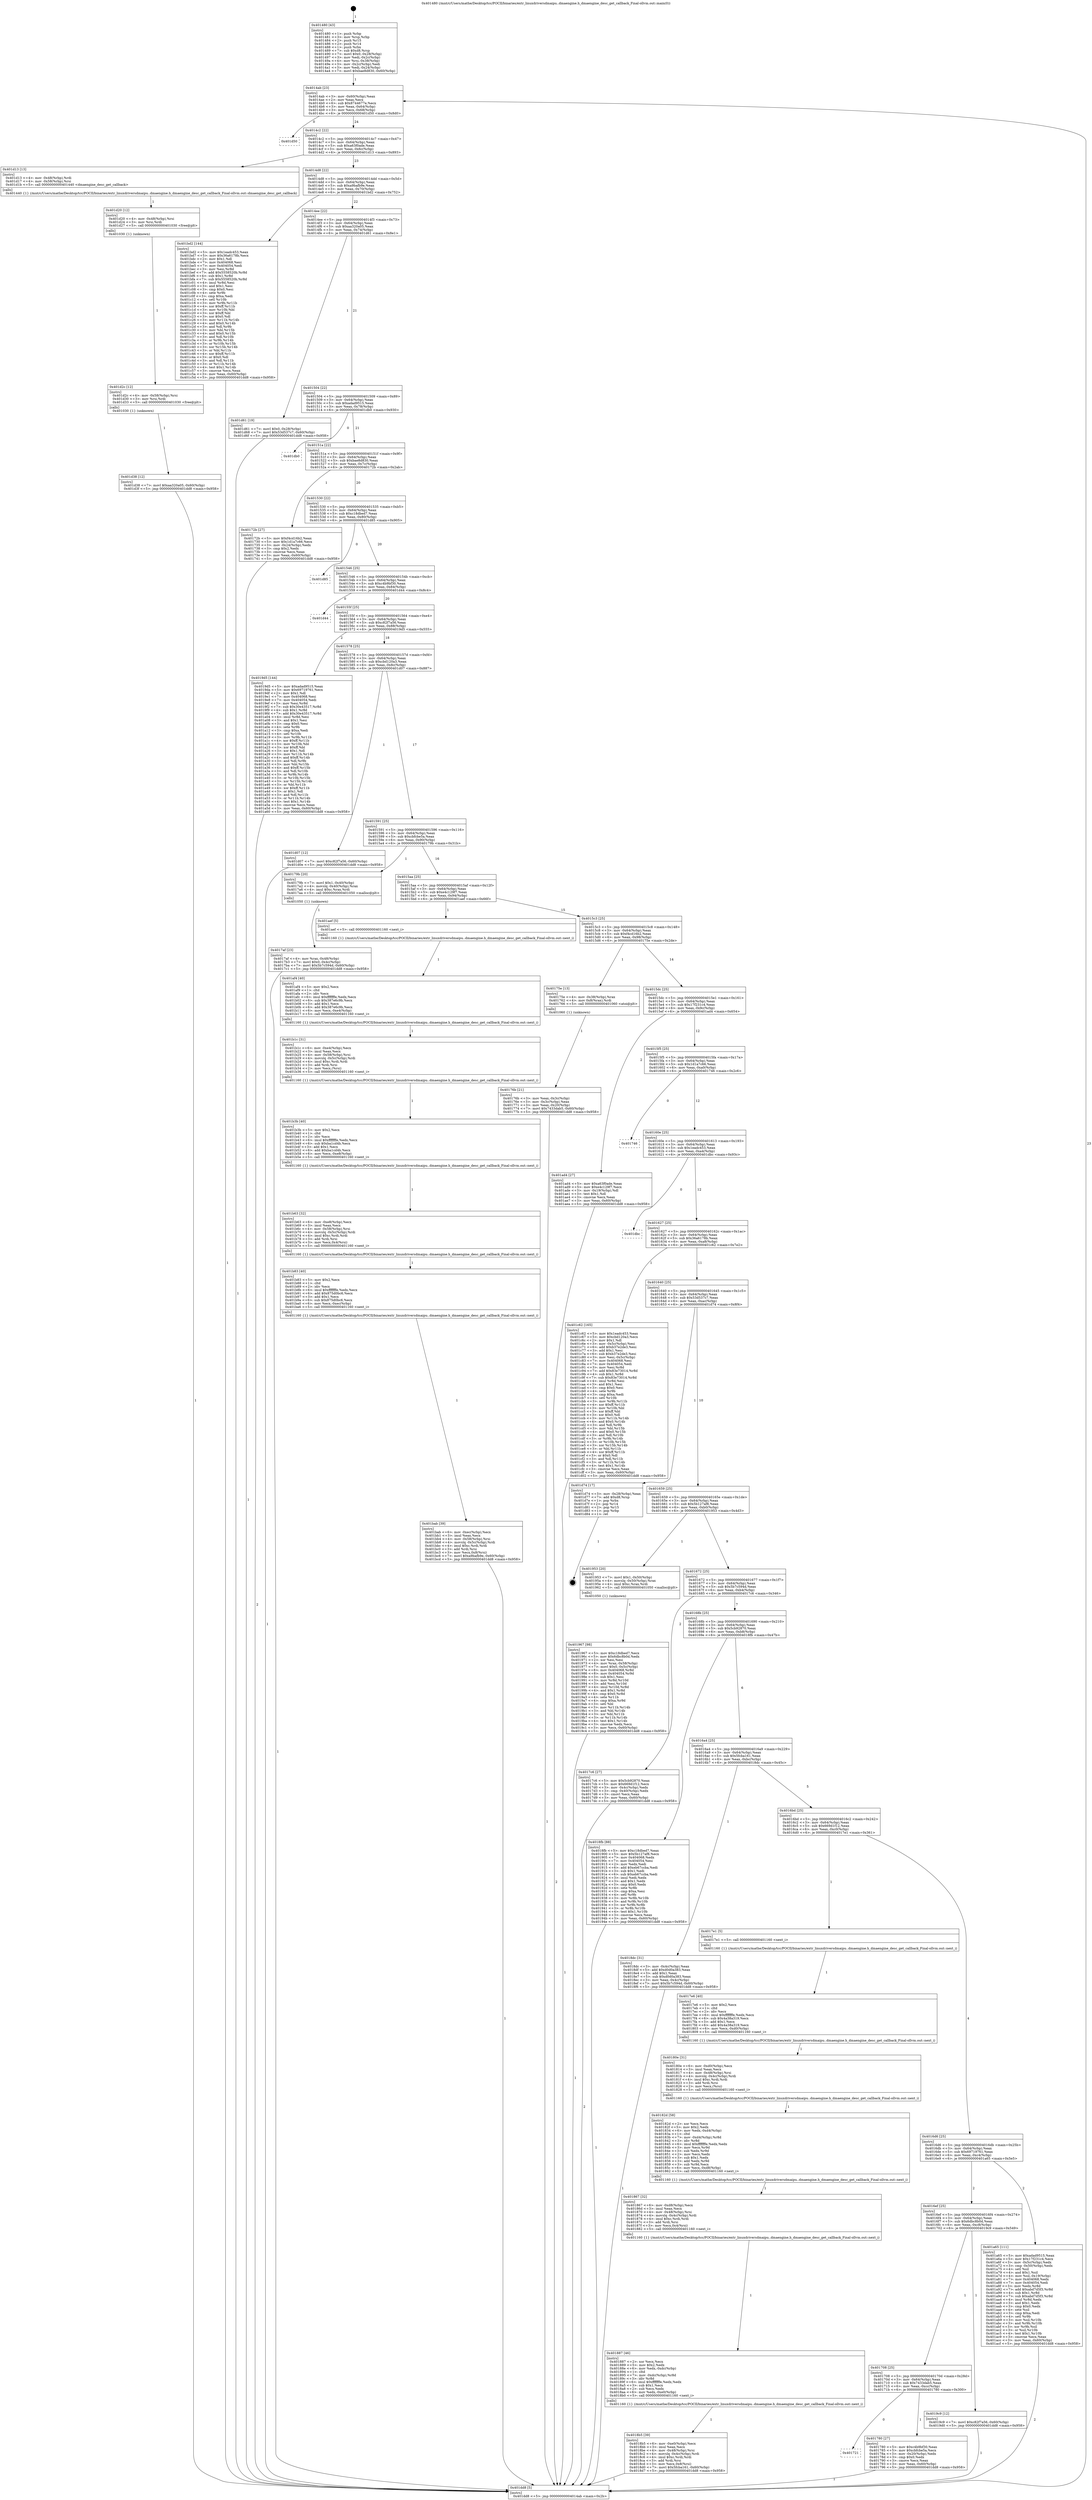 digraph "0x401480" {
  label = "0x401480 (/mnt/c/Users/mathe/Desktop/tcc/POCII/binaries/extr_linuxdriversdmaipu..dmaengine.h_dmaengine_desc_get_callback_Final-ollvm.out::main(0))"
  labelloc = "t"
  node[shape=record]

  Entry [label="",width=0.3,height=0.3,shape=circle,fillcolor=black,style=filled]
  "0x4014ab" [label="{
     0x4014ab [23]\l
     | [instrs]\l
     &nbsp;&nbsp;0x4014ab \<+3\>: mov -0x60(%rbp),%eax\l
     &nbsp;&nbsp;0x4014ae \<+2\>: mov %eax,%ecx\l
     &nbsp;&nbsp;0x4014b0 \<+6\>: sub $0x8744677e,%ecx\l
     &nbsp;&nbsp;0x4014b6 \<+3\>: mov %eax,-0x64(%rbp)\l
     &nbsp;&nbsp;0x4014b9 \<+3\>: mov %ecx,-0x68(%rbp)\l
     &nbsp;&nbsp;0x4014bc \<+6\>: je 0000000000401d50 \<main+0x8d0\>\l
  }"]
  "0x401d50" [label="{
     0x401d50\l
  }", style=dashed]
  "0x4014c2" [label="{
     0x4014c2 [22]\l
     | [instrs]\l
     &nbsp;&nbsp;0x4014c2 \<+5\>: jmp 00000000004014c7 \<main+0x47\>\l
     &nbsp;&nbsp;0x4014c7 \<+3\>: mov -0x64(%rbp),%eax\l
     &nbsp;&nbsp;0x4014ca \<+5\>: sub $0xa63f0ade,%eax\l
     &nbsp;&nbsp;0x4014cf \<+3\>: mov %eax,-0x6c(%rbp)\l
     &nbsp;&nbsp;0x4014d2 \<+6\>: je 0000000000401d13 \<main+0x893\>\l
  }"]
  Exit [label="",width=0.3,height=0.3,shape=circle,fillcolor=black,style=filled,peripheries=2]
  "0x401d13" [label="{
     0x401d13 [13]\l
     | [instrs]\l
     &nbsp;&nbsp;0x401d13 \<+4\>: mov -0x48(%rbp),%rdi\l
     &nbsp;&nbsp;0x401d17 \<+4\>: mov -0x58(%rbp),%rsi\l
     &nbsp;&nbsp;0x401d1b \<+5\>: call 0000000000401440 \<dmaengine_desc_get_callback\>\l
     | [calls]\l
     &nbsp;&nbsp;0x401440 \{1\} (/mnt/c/Users/mathe/Desktop/tcc/POCII/binaries/extr_linuxdriversdmaipu..dmaengine.h_dmaengine_desc_get_callback_Final-ollvm.out::dmaengine_desc_get_callback)\l
  }"]
  "0x4014d8" [label="{
     0x4014d8 [22]\l
     | [instrs]\l
     &nbsp;&nbsp;0x4014d8 \<+5\>: jmp 00000000004014dd \<main+0x5d\>\l
     &nbsp;&nbsp;0x4014dd \<+3\>: mov -0x64(%rbp),%eax\l
     &nbsp;&nbsp;0x4014e0 \<+5\>: sub $0xa9bafb9e,%eax\l
     &nbsp;&nbsp;0x4014e5 \<+3\>: mov %eax,-0x70(%rbp)\l
     &nbsp;&nbsp;0x4014e8 \<+6\>: je 0000000000401bd2 \<main+0x752\>\l
  }"]
  "0x401d38" [label="{
     0x401d38 [12]\l
     | [instrs]\l
     &nbsp;&nbsp;0x401d38 \<+7\>: movl $0xaa320a05,-0x60(%rbp)\l
     &nbsp;&nbsp;0x401d3f \<+5\>: jmp 0000000000401dd8 \<main+0x958\>\l
  }"]
  "0x401bd2" [label="{
     0x401bd2 [144]\l
     | [instrs]\l
     &nbsp;&nbsp;0x401bd2 \<+5\>: mov $0x1eadc453,%eax\l
     &nbsp;&nbsp;0x401bd7 \<+5\>: mov $0x36a6178b,%ecx\l
     &nbsp;&nbsp;0x401bdc \<+2\>: mov $0x1,%dl\l
     &nbsp;&nbsp;0x401bde \<+7\>: mov 0x404068,%esi\l
     &nbsp;&nbsp;0x401be5 \<+7\>: mov 0x404054,%edi\l
     &nbsp;&nbsp;0x401bec \<+3\>: mov %esi,%r8d\l
     &nbsp;&nbsp;0x401bef \<+7\>: add $0x5558520b,%r8d\l
     &nbsp;&nbsp;0x401bf6 \<+4\>: sub $0x1,%r8d\l
     &nbsp;&nbsp;0x401bfa \<+7\>: sub $0x5558520b,%r8d\l
     &nbsp;&nbsp;0x401c01 \<+4\>: imul %r8d,%esi\l
     &nbsp;&nbsp;0x401c05 \<+3\>: and $0x1,%esi\l
     &nbsp;&nbsp;0x401c08 \<+3\>: cmp $0x0,%esi\l
     &nbsp;&nbsp;0x401c0b \<+4\>: sete %r9b\l
     &nbsp;&nbsp;0x401c0f \<+3\>: cmp $0xa,%edi\l
     &nbsp;&nbsp;0x401c12 \<+4\>: setl %r10b\l
     &nbsp;&nbsp;0x401c16 \<+3\>: mov %r9b,%r11b\l
     &nbsp;&nbsp;0x401c19 \<+4\>: xor $0xff,%r11b\l
     &nbsp;&nbsp;0x401c1d \<+3\>: mov %r10b,%bl\l
     &nbsp;&nbsp;0x401c20 \<+3\>: xor $0xff,%bl\l
     &nbsp;&nbsp;0x401c23 \<+3\>: xor $0x0,%dl\l
     &nbsp;&nbsp;0x401c26 \<+3\>: mov %r11b,%r14b\l
     &nbsp;&nbsp;0x401c29 \<+4\>: and $0x0,%r14b\l
     &nbsp;&nbsp;0x401c2d \<+3\>: and %dl,%r9b\l
     &nbsp;&nbsp;0x401c30 \<+3\>: mov %bl,%r15b\l
     &nbsp;&nbsp;0x401c33 \<+4\>: and $0x0,%r15b\l
     &nbsp;&nbsp;0x401c37 \<+3\>: and %dl,%r10b\l
     &nbsp;&nbsp;0x401c3a \<+3\>: or %r9b,%r14b\l
     &nbsp;&nbsp;0x401c3d \<+3\>: or %r10b,%r15b\l
     &nbsp;&nbsp;0x401c40 \<+3\>: xor %r15b,%r14b\l
     &nbsp;&nbsp;0x401c43 \<+3\>: or %bl,%r11b\l
     &nbsp;&nbsp;0x401c46 \<+4\>: xor $0xff,%r11b\l
     &nbsp;&nbsp;0x401c4a \<+3\>: or $0x0,%dl\l
     &nbsp;&nbsp;0x401c4d \<+3\>: and %dl,%r11b\l
     &nbsp;&nbsp;0x401c50 \<+3\>: or %r11b,%r14b\l
     &nbsp;&nbsp;0x401c53 \<+4\>: test $0x1,%r14b\l
     &nbsp;&nbsp;0x401c57 \<+3\>: cmovne %ecx,%eax\l
     &nbsp;&nbsp;0x401c5a \<+3\>: mov %eax,-0x60(%rbp)\l
     &nbsp;&nbsp;0x401c5d \<+5\>: jmp 0000000000401dd8 \<main+0x958\>\l
  }"]
  "0x4014ee" [label="{
     0x4014ee [22]\l
     | [instrs]\l
     &nbsp;&nbsp;0x4014ee \<+5\>: jmp 00000000004014f3 \<main+0x73\>\l
     &nbsp;&nbsp;0x4014f3 \<+3\>: mov -0x64(%rbp),%eax\l
     &nbsp;&nbsp;0x4014f6 \<+5\>: sub $0xaa320a05,%eax\l
     &nbsp;&nbsp;0x4014fb \<+3\>: mov %eax,-0x74(%rbp)\l
     &nbsp;&nbsp;0x4014fe \<+6\>: je 0000000000401d61 \<main+0x8e1\>\l
  }"]
  "0x401d2c" [label="{
     0x401d2c [12]\l
     | [instrs]\l
     &nbsp;&nbsp;0x401d2c \<+4\>: mov -0x58(%rbp),%rsi\l
     &nbsp;&nbsp;0x401d30 \<+3\>: mov %rsi,%rdi\l
     &nbsp;&nbsp;0x401d33 \<+5\>: call 0000000000401030 \<free@plt\>\l
     | [calls]\l
     &nbsp;&nbsp;0x401030 \{1\} (unknown)\l
  }"]
  "0x401d61" [label="{
     0x401d61 [19]\l
     | [instrs]\l
     &nbsp;&nbsp;0x401d61 \<+7\>: movl $0x0,-0x28(%rbp)\l
     &nbsp;&nbsp;0x401d68 \<+7\>: movl $0x53d537c7,-0x60(%rbp)\l
     &nbsp;&nbsp;0x401d6f \<+5\>: jmp 0000000000401dd8 \<main+0x958\>\l
  }"]
  "0x401504" [label="{
     0x401504 [22]\l
     | [instrs]\l
     &nbsp;&nbsp;0x401504 \<+5\>: jmp 0000000000401509 \<main+0x89\>\l
     &nbsp;&nbsp;0x401509 \<+3\>: mov -0x64(%rbp),%eax\l
     &nbsp;&nbsp;0x40150c \<+5\>: sub $0xadad9515,%eax\l
     &nbsp;&nbsp;0x401511 \<+3\>: mov %eax,-0x78(%rbp)\l
     &nbsp;&nbsp;0x401514 \<+6\>: je 0000000000401db0 \<main+0x930\>\l
  }"]
  "0x401d20" [label="{
     0x401d20 [12]\l
     | [instrs]\l
     &nbsp;&nbsp;0x401d20 \<+4\>: mov -0x48(%rbp),%rsi\l
     &nbsp;&nbsp;0x401d24 \<+3\>: mov %rsi,%rdi\l
     &nbsp;&nbsp;0x401d27 \<+5\>: call 0000000000401030 \<free@plt\>\l
     | [calls]\l
     &nbsp;&nbsp;0x401030 \{1\} (unknown)\l
  }"]
  "0x401db0" [label="{
     0x401db0\l
  }", style=dashed]
  "0x40151a" [label="{
     0x40151a [22]\l
     | [instrs]\l
     &nbsp;&nbsp;0x40151a \<+5\>: jmp 000000000040151f \<main+0x9f\>\l
     &nbsp;&nbsp;0x40151f \<+3\>: mov -0x64(%rbp),%eax\l
     &nbsp;&nbsp;0x401522 \<+5\>: sub $0xbae8d830,%eax\l
     &nbsp;&nbsp;0x401527 \<+3\>: mov %eax,-0x7c(%rbp)\l
     &nbsp;&nbsp;0x40152a \<+6\>: je 000000000040172b \<main+0x2ab\>\l
  }"]
  "0x401bab" [label="{
     0x401bab [39]\l
     | [instrs]\l
     &nbsp;&nbsp;0x401bab \<+6\>: mov -0xec(%rbp),%ecx\l
     &nbsp;&nbsp;0x401bb1 \<+3\>: imul %eax,%ecx\l
     &nbsp;&nbsp;0x401bb4 \<+4\>: mov -0x58(%rbp),%rsi\l
     &nbsp;&nbsp;0x401bb8 \<+4\>: movslq -0x5c(%rbp),%rdi\l
     &nbsp;&nbsp;0x401bbc \<+4\>: imul $0xc,%rdi,%rdi\l
     &nbsp;&nbsp;0x401bc0 \<+3\>: add %rdi,%rsi\l
     &nbsp;&nbsp;0x401bc3 \<+3\>: mov %ecx,0x8(%rsi)\l
     &nbsp;&nbsp;0x401bc6 \<+7\>: movl $0xa9bafb9e,-0x60(%rbp)\l
     &nbsp;&nbsp;0x401bcd \<+5\>: jmp 0000000000401dd8 \<main+0x958\>\l
  }"]
  "0x40172b" [label="{
     0x40172b [27]\l
     | [instrs]\l
     &nbsp;&nbsp;0x40172b \<+5\>: mov $0xf4cd16b2,%eax\l
     &nbsp;&nbsp;0x401730 \<+5\>: mov $0x1d1a7c66,%ecx\l
     &nbsp;&nbsp;0x401735 \<+3\>: mov -0x24(%rbp),%edx\l
     &nbsp;&nbsp;0x401738 \<+3\>: cmp $0x2,%edx\l
     &nbsp;&nbsp;0x40173b \<+3\>: cmovne %ecx,%eax\l
     &nbsp;&nbsp;0x40173e \<+3\>: mov %eax,-0x60(%rbp)\l
     &nbsp;&nbsp;0x401741 \<+5\>: jmp 0000000000401dd8 \<main+0x958\>\l
  }"]
  "0x401530" [label="{
     0x401530 [22]\l
     | [instrs]\l
     &nbsp;&nbsp;0x401530 \<+5\>: jmp 0000000000401535 \<main+0xb5\>\l
     &nbsp;&nbsp;0x401535 \<+3\>: mov -0x64(%rbp),%eax\l
     &nbsp;&nbsp;0x401538 \<+5\>: sub $0xc18dbed7,%eax\l
     &nbsp;&nbsp;0x40153d \<+3\>: mov %eax,-0x80(%rbp)\l
     &nbsp;&nbsp;0x401540 \<+6\>: je 0000000000401d85 \<main+0x905\>\l
  }"]
  "0x401dd8" [label="{
     0x401dd8 [5]\l
     | [instrs]\l
     &nbsp;&nbsp;0x401dd8 \<+5\>: jmp 00000000004014ab \<main+0x2b\>\l
  }"]
  "0x401480" [label="{
     0x401480 [43]\l
     | [instrs]\l
     &nbsp;&nbsp;0x401480 \<+1\>: push %rbp\l
     &nbsp;&nbsp;0x401481 \<+3\>: mov %rsp,%rbp\l
     &nbsp;&nbsp;0x401484 \<+2\>: push %r15\l
     &nbsp;&nbsp;0x401486 \<+2\>: push %r14\l
     &nbsp;&nbsp;0x401488 \<+1\>: push %rbx\l
     &nbsp;&nbsp;0x401489 \<+7\>: sub $0xd8,%rsp\l
     &nbsp;&nbsp;0x401490 \<+7\>: movl $0x0,-0x28(%rbp)\l
     &nbsp;&nbsp;0x401497 \<+3\>: mov %edi,-0x2c(%rbp)\l
     &nbsp;&nbsp;0x40149a \<+4\>: mov %rsi,-0x38(%rbp)\l
     &nbsp;&nbsp;0x40149e \<+3\>: mov -0x2c(%rbp),%edi\l
     &nbsp;&nbsp;0x4014a1 \<+3\>: mov %edi,-0x24(%rbp)\l
     &nbsp;&nbsp;0x4014a4 \<+7\>: movl $0xbae8d830,-0x60(%rbp)\l
  }"]
  "0x401b83" [label="{
     0x401b83 [40]\l
     | [instrs]\l
     &nbsp;&nbsp;0x401b83 \<+5\>: mov $0x2,%ecx\l
     &nbsp;&nbsp;0x401b88 \<+1\>: cltd\l
     &nbsp;&nbsp;0x401b89 \<+2\>: idiv %ecx\l
     &nbsp;&nbsp;0x401b8b \<+6\>: imul $0xfffffffe,%edx,%ecx\l
     &nbsp;&nbsp;0x401b91 \<+6\>: add $0x875d0bc6,%ecx\l
     &nbsp;&nbsp;0x401b97 \<+3\>: add $0x1,%ecx\l
     &nbsp;&nbsp;0x401b9a \<+6\>: sub $0x875d0bc6,%ecx\l
     &nbsp;&nbsp;0x401ba0 \<+6\>: mov %ecx,-0xec(%rbp)\l
     &nbsp;&nbsp;0x401ba6 \<+5\>: call 0000000000401160 \<next_i\>\l
     | [calls]\l
     &nbsp;&nbsp;0x401160 \{1\} (/mnt/c/Users/mathe/Desktop/tcc/POCII/binaries/extr_linuxdriversdmaipu..dmaengine.h_dmaengine_desc_get_callback_Final-ollvm.out::next_i)\l
  }"]
  "0x401d85" [label="{
     0x401d85\l
  }", style=dashed]
  "0x401546" [label="{
     0x401546 [25]\l
     | [instrs]\l
     &nbsp;&nbsp;0x401546 \<+5\>: jmp 000000000040154b \<main+0xcb\>\l
     &nbsp;&nbsp;0x40154b \<+3\>: mov -0x64(%rbp),%eax\l
     &nbsp;&nbsp;0x40154e \<+5\>: sub $0xc4b9bf30,%eax\l
     &nbsp;&nbsp;0x401553 \<+6\>: mov %eax,-0x84(%rbp)\l
     &nbsp;&nbsp;0x401559 \<+6\>: je 0000000000401d44 \<main+0x8c4\>\l
  }"]
  "0x401b63" [label="{
     0x401b63 [32]\l
     | [instrs]\l
     &nbsp;&nbsp;0x401b63 \<+6\>: mov -0xe8(%rbp),%ecx\l
     &nbsp;&nbsp;0x401b69 \<+3\>: imul %eax,%ecx\l
     &nbsp;&nbsp;0x401b6c \<+4\>: mov -0x58(%rbp),%rsi\l
     &nbsp;&nbsp;0x401b70 \<+4\>: movslq -0x5c(%rbp),%rdi\l
     &nbsp;&nbsp;0x401b74 \<+4\>: imul $0xc,%rdi,%rdi\l
     &nbsp;&nbsp;0x401b78 \<+3\>: add %rdi,%rsi\l
     &nbsp;&nbsp;0x401b7b \<+3\>: mov %ecx,0x4(%rsi)\l
     &nbsp;&nbsp;0x401b7e \<+5\>: call 0000000000401160 \<next_i\>\l
     | [calls]\l
     &nbsp;&nbsp;0x401160 \{1\} (/mnt/c/Users/mathe/Desktop/tcc/POCII/binaries/extr_linuxdriversdmaipu..dmaengine.h_dmaengine_desc_get_callback_Final-ollvm.out::next_i)\l
  }"]
  "0x401d44" [label="{
     0x401d44\l
  }", style=dashed]
  "0x40155f" [label="{
     0x40155f [25]\l
     | [instrs]\l
     &nbsp;&nbsp;0x40155f \<+5\>: jmp 0000000000401564 \<main+0xe4\>\l
     &nbsp;&nbsp;0x401564 \<+3\>: mov -0x64(%rbp),%eax\l
     &nbsp;&nbsp;0x401567 \<+5\>: sub $0xc82f7a56,%eax\l
     &nbsp;&nbsp;0x40156c \<+6\>: mov %eax,-0x88(%rbp)\l
     &nbsp;&nbsp;0x401572 \<+6\>: je 00000000004019d5 \<main+0x555\>\l
  }"]
  "0x401b3b" [label="{
     0x401b3b [40]\l
     | [instrs]\l
     &nbsp;&nbsp;0x401b3b \<+5\>: mov $0x2,%ecx\l
     &nbsp;&nbsp;0x401b40 \<+1\>: cltd\l
     &nbsp;&nbsp;0x401b41 \<+2\>: idiv %ecx\l
     &nbsp;&nbsp;0x401b43 \<+6\>: imul $0xfffffffe,%edx,%ecx\l
     &nbsp;&nbsp;0x401b49 \<+6\>: sub $0xba1cd4b,%ecx\l
     &nbsp;&nbsp;0x401b4f \<+3\>: add $0x1,%ecx\l
     &nbsp;&nbsp;0x401b52 \<+6\>: add $0xba1cd4b,%ecx\l
     &nbsp;&nbsp;0x401b58 \<+6\>: mov %ecx,-0xe8(%rbp)\l
     &nbsp;&nbsp;0x401b5e \<+5\>: call 0000000000401160 \<next_i\>\l
     | [calls]\l
     &nbsp;&nbsp;0x401160 \{1\} (/mnt/c/Users/mathe/Desktop/tcc/POCII/binaries/extr_linuxdriversdmaipu..dmaengine.h_dmaengine_desc_get_callback_Final-ollvm.out::next_i)\l
  }"]
  "0x4019d5" [label="{
     0x4019d5 [144]\l
     | [instrs]\l
     &nbsp;&nbsp;0x4019d5 \<+5\>: mov $0xadad9515,%eax\l
     &nbsp;&nbsp;0x4019da \<+5\>: mov $0x69719761,%ecx\l
     &nbsp;&nbsp;0x4019df \<+2\>: mov $0x1,%dl\l
     &nbsp;&nbsp;0x4019e1 \<+7\>: mov 0x404068,%esi\l
     &nbsp;&nbsp;0x4019e8 \<+7\>: mov 0x404054,%edi\l
     &nbsp;&nbsp;0x4019ef \<+3\>: mov %esi,%r8d\l
     &nbsp;&nbsp;0x4019f2 \<+7\>: sub $0x30e43517,%r8d\l
     &nbsp;&nbsp;0x4019f9 \<+4\>: sub $0x1,%r8d\l
     &nbsp;&nbsp;0x4019fd \<+7\>: add $0x30e43517,%r8d\l
     &nbsp;&nbsp;0x401a04 \<+4\>: imul %r8d,%esi\l
     &nbsp;&nbsp;0x401a08 \<+3\>: and $0x1,%esi\l
     &nbsp;&nbsp;0x401a0b \<+3\>: cmp $0x0,%esi\l
     &nbsp;&nbsp;0x401a0e \<+4\>: sete %r9b\l
     &nbsp;&nbsp;0x401a12 \<+3\>: cmp $0xa,%edi\l
     &nbsp;&nbsp;0x401a15 \<+4\>: setl %r10b\l
     &nbsp;&nbsp;0x401a19 \<+3\>: mov %r9b,%r11b\l
     &nbsp;&nbsp;0x401a1c \<+4\>: xor $0xff,%r11b\l
     &nbsp;&nbsp;0x401a20 \<+3\>: mov %r10b,%bl\l
     &nbsp;&nbsp;0x401a23 \<+3\>: xor $0xff,%bl\l
     &nbsp;&nbsp;0x401a26 \<+3\>: xor $0x1,%dl\l
     &nbsp;&nbsp;0x401a29 \<+3\>: mov %r11b,%r14b\l
     &nbsp;&nbsp;0x401a2c \<+4\>: and $0xff,%r14b\l
     &nbsp;&nbsp;0x401a30 \<+3\>: and %dl,%r9b\l
     &nbsp;&nbsp;0x401a33 \<+3\>: mov %bl,%r15b\l
     &nbsp;&nbsp;0x401a36 \<+4\>: and $0xff,%r15b\l
     &nbsp;&nbsp;0x401a3a \<+3\>: and %dl,%r10b\l
     &nbsp;&nbsp;0x401a3d \<+3\>: or %r9b,%r14b\l
     &nbsp;&nbsp;0x401a40 \<+3\>: or %r10b,%r15b\l
     &nbsp;&nbsp;0x401a43 \<+3\>: xor %r15b,%r14b\l
     &nbsp;&nbsp;0x401a46 \<+3\>: or %bl,%r11b\l
     &nbsp;&nbsp;0x401a49 \<+4\>: xor $0xff,%r11b\l
     &nbsp;&nbsp;0x401a4d \<+3\>: or $0x1,%dl\l
     &nbsp;&nbsp;0x401a50 \<+3\>: and %dl,%r11b\l
     &nbsp;&nbsp;0x401a53 \<+3\>: or %r11b,%r14b\l
     &nbsp;&nbsp;0x401a56 \<+4\>: test $0x1,%r14b\l
     &nbsp;&nbsp;0x401a5a \<+3\>: cmovne %ecx,%eax\l
     &nbsp;&nbsp;0x401a5d \<+3\>: mov %eax,-0x60(%rbp)\l
     &nbsp;&nbsp;0x401a60 \<+5\>: jmp 0000000000401dd8 \<main+0x958\>\l
  }"]
  "0x401578" [label="{
     0x401578 [25]\l
     | [instrs]\l
     &nbsp;&nbsp;0x401578 \<+5\>: jmp 000000000040157d \<main+0xfd\>\l
     &nbsp;&nbsp;0x40157d \<+3\>: mov -0x64(%rbp),%eax\l
     &nbsp;&nbsp;0x401580 \<+5\>: sub $0xcbd120a3,%eax\l
     &nbsp;&nbsp;0x401585 \<+6\>: mov %eax,-0x8c(%rbp)\l
     &nbsp;&nbsp;0x40158b \<+6\>: je 0000000000401d07 \<main+0x887\>\l
  }"]
  "0x401b1c" [label="{
     0x401b1c [31]\l
     | [instrs]\l
     &nbsp;&nbsp;0x401b1c \<+6\>: mov -0xe4(%rbp),%ecx\l
     &nbsp;&nbsp;0x401b22 \<+3\>: imul %eax,%ecx\l
     &nbsp;&nbsp;0x401b25 \<+4\>: mov -0x58(%rbp),%rsi\l
     &nbsp;&nbsp;0x401b29 \<+4\>: movslq -0x5c(%rbp),%rdi\l
     &nbsp;&nbsp;0x401b2d \<+4\>: imul $0xc,%rdi,%rdi\l
     &nbsp;&nbsp;0x401b31 \<+3\>: add %rdi,%rsi\l
     &nbsp;&nbsp;0x401b34 \<+2\>: mov %ecx,(%rsi)\l
     &nbsp;&nbsp;0x401b36 \<+5\>: call 0000000000401160 \<next_i\>\l
     | [calls]\l
     &nbsp;&nbsp;0x401160 \{1\} (/mnt/c/Users/mathe/Desktop/tcc/POCII/binaries/extr_linuxdriversdmaipu..dmaengine.h_dmaengine_desc_get_callback_Final-ollvm.out::next_i)\l
  }"]
  "0x401d07" [label="{
     0x401d07 [12]\l
     | [instrs]\l
     &nbsp;&nbsp;0x401d07 \<+7\>: movl $0xc82f7a56,-0x60(%rbp)\l
     &nbsp;&nbsp;0x401d0e \<+5\>: jmp 0000000000401dd8 \<main+0x958\>\l
  }"]
  "0x401591" [label="{
     0x401591 [25]\l
     | [instrs]\l
     &nbsp;&nbsp;0x401591 \<+5\>: jmp 0000000000401596 \<main+0x116\>\l
     &nbsp;&nbsp;0x401596 \<+3\>: mov -0x64(%rbp),%eax\l
     &nbsp;&nbsp;0x401599 \<+5\>: sub $0xcbfcbe5a,%eax\l
     &nbsp;&nbsp;0x40159e \<+6\>: mov %eax,-0x90(%rbp)\l
     &nbsp;&nbsp;0x4015a4 \<+6\>: je 000000000040179b \<main+0x31b\>\l
  }"]
  "0x401af4" [label="{
     0x401af4 [40]\l
     | [instrs]\l
     &nbsp;&nbsp;0x401af4 \<+5\>: mov $0x2,%ecx\l
     &nbsp;&nbsp;0x401af9 \<+1\>: cltd\l
     &nbsp;&nbsp;0x401afa \<+2\>: idiv %ecx\l
     &nbsp;&nbsp;0x401afc \<+6\>: imul $0xfffffffe,%edx,%ecx\l
     &nbsp;&nbsp;0x401b02 \<+6\>: sub $0x387e6c9b,%ecx\l
     &nbsp;&nbsp;0x401b08 \<+3\>: add $0x1,%ecx\l
     &nbsp;&nbsp;0x401b0b \<+6\>: add $0x387e6c9b,%ecx\l
     &nbsp;&nbsp;0x401b11 \<+6\>: mov %ecx,-0xe4(%rbp)\l
     &nbsp;&nbsp;0x401b17 \<+5\>: call 0000000000401160 \<next_i\>\l
     | [calls]\l
     &nbsp;&nbsp;0x401160 \{1\} (/mnt/c/Users/mathe/Desktop/tcc/POCII/binaries/extr_linuxdriversdmaipu..dmaengine.h_dmaengine_desc_get_callback_Final-ollvm.out::next_i)\l
  }"]
  "0x40179b" [label="{
     0x40179b [20]\l
     | [instrs]\l
     &nbsp;&nbsp;0x40179b \<+7\>: movl $0x1,-0x40(%rbp)\l
     &nbsp;&nbsp;0x4017a2 \<+4\>: movslq -0x40(%rbp),%rax\l
     &nbsp;&nbsp;0x4017a6 \<+4\>: imul $0xc,%rax,%rdi\l
     &nbsp;&nbsp;0x4017aa \<+5\>: call 0000000000401050 \<malloc@plt\>\l
     | [calls]\l
     &nbsp;&nbsp;0x401050 \{1\} (unknown)\l
  }"]
  "0x4015aa" [label="{
     0x4015aa [25]\l
     | [instrs]\l
     &nbsp;&nbsp;0x4015aa \<+5\>: jmp 00000000004015af \<main+0x12f\>\l
     &nbsp;&nbsp;0x4015af \<+3\>: mov -0x64(%rbp),%eax\l
     &nbsp;&nbsp;0x4015b2 \<+5\>: sub $0xe4c129f7,%eax\l
     &nbsp;&nbsp;0x4015b7 \<+6\>: mov %eax,-0x94(%rbp)\l
     &nbsp;&nbsp;0x4015bd \<+6\>: je 0000000000401aef \<main+0x66f\>\l
  }"]
  "0x401967" [label="{
     0x401967 [98]\l
     | [instrs]\l
     &nbsp;&nbsp;0x401967 \<+5\>: mov $0xc18dbed7,%ecx\l
     &nbsp;&nbsp;0x40196c \<+5\>: mov $0x6dbc8b0d,%edx\l
     &nbsp;&nbsp;0x401971 \<+2\>: xor %esi,%esi\l
     &nbsp;&nbsp;0x401973 \<+4\>: mov %rax,-0x58(%rbp)\l
     &nbsp;&nbsp;0x401977 \<+7\>: movl $0x0,-0x5c(%rbp)\l
     &nbsp;&nbsp;0x40197e \<+8\>: mov 0x404068,%r8d\l
     &nbsp;&nbsp;0x401986 \<+8\>: mov 0x404054,%r9d\l
     &nbsp;&nbsp;0x40198e \<+3\>: sub $0x1,%esi\l
     &nbsp;&nbsp;0x401991 \<+3\>: mov %r8d,%r10d\l
     &nbsp;&nbsp;0x401994 \<+3\>: add %esi,%r10d\l
     &nbsp;&nbsp;0x401997 \<+4\>: imul %r10d,%r8d\l
     &nbsp;&nbsp;0x40199b \<+4\>: and $0x1,%r8d\l
     &nbsp;&nbsp;0x40199f \<+4\>: cmp $0x0,%r8d\l
     &nbsp;&nbsp;0x4019a3 \<+4\>: sete %r11b\l
     &nbsp;&nbsp;0x4019a7 \<+4\>: cmp $0xa,%r9d\l
     &nbsp;&nbsp;0x4019ab \<+3\>: setl %bl\l
     &nbsp;&nbsp;0x4019ae \<+3\>: mov %r11b,%r14b\l
     &nbsp;&nbsp;0x4019b1 \<+3\>: and %bl,%r14b\l
     &nbsp;&nbsp;0x4019b4 \<+3\>: xor %bl,%r11b\l
     &nbsp;&nbsp;0x4019b7 \<+3\>: or %r11b,%r14b\l
     &nbsp;&nbsp;0x4019ba \<+4\>: test $0x1,%r14b\l
     &nbsp;&nbsp;0x4019be \<+3\>: cmovne %edx,%ecx\l
     &nbsp;&nbsp;0x4019c1 \<+3\>: mov %ecx,-0x60(%rbp)\l
     &nbsp;&nbsp;0x4019c4 \<+5\>: jmp 0000000000401dd8 \<main+0x958\>\l
  }"]
  "0x401aef" [label="{
     0x401aef [5]\l
     | [instrs]\l
     &nbsp;&nbsp;0x401aef \<+5\>: call 0000000000401160 \<next_i\>\l
     | [calls]\l
     &nbsp;&nbsp;0x401160 \{1\} (/mnt/c/Users/mathe/Desktop/tcc/POCII/binaries/extr_linuxdriversdmaipu..dmaengine.h_dmaengine_desc_get_callback_Final-ollvm.out::next_i)\l
  }"]
  "0x4015c3" [label="{
     0x4015c3 [25]\l
     | [instrs]\l
     &nbsp;&nbsp;0x4015c3 \<+5\>: jmp 00000000004015c8 \<main+0x148\>\l
     &nbsp;&nbsp;0x4015c8 \<+3\>: mov -0x64(%rbp),%eax\l
     &nbsp;&nbsp;0x4015cb \<+5\>: sub $0xf4cd16b2,%eax\l
     &nbsp;&nbsp;0x4015d0 \<+6\>: mov %eax,-0x98(%rbp)\l
     &nbsp;&nbsp;0x4015d6 \<+6\>: je 000000000040175e \<main+0x2de\>\l
  }"]
  "0x4018b5" [label="{
     0x4018b5 [39]\l
     | [instrs]\l
     &nbsp;&nbsp;0x4018b5 \<+6\>: mov -0xe0(%rbp),%ecx\l
     &nbsp;&nbsp;0x4018bb \<+3\>: imul %eax,%ecx\l
     &nbsp;&nbsp;0x4018be \<+4\>: mov -0x48(%rbp),%rsi\l
     &nbsp;&nbsp;0x4018c2 \<+4\>: movslq -0x4c(%rbp),%rdi\l
     &nbsp;&nbsp;0x4018c6 \<+4\>: imul $0xc,%rdi,%rdi\l
     &nbsp;&nbsp;0x4018ca \<+3\>: add %rdi,%rsi\l
     &nbsp;&nbsp;0x4018cd \<+3\>: mov %ecx,0x8(%rsi)\l
     &nbsp;&nbsp;0x4018d0 \<+7\>: movl $0x5fcba161,-0x60(%rbp)\l
     &nbsp;&nbsp;0x4018d7 \<+5\>: jmp 0000000000401dd8 \<main+0x958\>\l
  }"]
  "0x40175e" [label="{
     0x40175e [13]\l
     | [instrs]\l
     &nbsp;&nbsp;0x40175e \<+4\>: mov -0x38(%rbp),%rax\l
     &nbsp;&nbsp;0x401762 \<+4\>: mov 0x8(%rax),%rdi\l
     &nbsp;&nbsp;0x401766 \<+5\>: call 0000000000401060 \<atoi@plt\>\l
     | [calls]\l
     &nbsp;&nbsp;0x401060 \{1\} (unknown)\l
  }"]
  "0x4015dc" [label="{
     0x4015dc [25]\l
     | [instrs]\l
     &nbsp;&nbsp;0x4015dc \<+5\>: jmp 00000000004015e1 \<main+0x161\>\l
     &nbsp;&nbsp;0x4015e1 \<+3\>: mov -0x64(%rbp),%eax\l
     &nbsp;&nbsp;0x4015e4 \<+5\>: sub $0x17f231c4,%eax\l
     &nbsp;&nbsp;0x4015e9 \<+6\>: mov %eax,-0x9c(%rbp)\l
     &nbsp;&nbsp;0x4015ef \<+6\>: je 0000000000401ad4 \<main+0x654\>\l
  }"]
  "0x40176b" [label="{
     0x40176b [21]\l
     | [instrs]\l
     &nbsp;&nbsp;0x40176b \<+3\>: mov %eax,-0x3c(%rbp)\l
     &nbsp;&nbsp;0x40176e \<+3\>: mov -0x3c(%rbp),%eax\l
     &nbsp;&nbsp;0x401771 \<+3\>: mov %eax,-0x20(%rbp)\l
     &nbsp;&nbsp;0x401774 \<+7\>: movl $0x7433dab5,-0x60(%rbp)\l
     &nbsp;&nbsp;0x40177b \<+5\>: jmp 0000000000401dd8 \<main+0x958\>\l
  }"]
  "0x401887" [label="{
     0x401887 [46]\l
     | [instrs]\l
     &nbsp;&nbsp;0x401887 \<+2\>: xor %ecx,%ecx\l
     &nbsp;&nbsp;0x401889 \<+5\>: mov $0x2,%edx\l
     &nbsp;&nbsp;0x40188e \<+6\>: mov %edx,-0xdc(%rbp)\l
     &nbsp;&nbsp;0x401894 \<+1\>: cltd\l
     &nbsp;&nbsp;0x401895 \<+7\>: mov -0xdc(%rbp),%r8d\l
     &nbsp;&nbsp;0x40189c \<+3\>: idiv %r8d\l
     &nbsp;&nbsp;0x40189f \<+6\>: imul $0xfffffffe,%edx,%edx\l
     &nbsp;&nbsp;0x4018a5 \<+3\>: sub $0x1,%ecx\l
     &nbsp;&nbsp;0x4018a8 \<+2\>: sub %ecx,%edx\l
     &nbsp;&nbsp;0x4018aa \<+6\>: mov %edx,-0xe0(%rbp)\l
     &nbsp;&nbsp;0x4018b0 \<+5\>: call 0000000000401160 \<next_i\>\l
     | [calls]\l
     &nbsp;&nbsp;0x401160 \{1\} (/mnt/c/Users/mathe/Desktop/tcc/POCII/binaries/extr_linuxdriversdmaipu..dmaengine.h_dmaengine_desc_get_callback_Final-ollvm.out::next_i)\l
  }"]
  "0x401ad4" [label="{
     0x401ad4 [27]\l
     | [instrs]\l
     &nbsp;&nbsp;0x401ad4 \<+5\>: mov $0xa63f0ade,%eax\l
     &nbsp;&nbsp;0x401ad9 \<+5\>: mov $0xe4c129f7,%ecx\l
     &nbsp;&nbsp;0x401ade \<+3\>: mov -0x19(%rbp),%dl\l
     &nbsp;&nbsp;0x401ae1 \<+3\>: test $0x1,%dl\l
     &nbsp;&nbsp;0x401ae4 \<+3\>: cmovne %ecx,%eax\l
     &nbsp;&nbsp;0x401ae7 \<+3\>: mov %eax,-0x60(%rbp)\l
     &nbsp;&nbsp;0x401aea \<+5\>: jmp 0000000000401dd8 \<main+0x958\>\l
  }"]
  "0x4015f5" [label="{
     0x4015f5 [25]\l
     | [instrs]\l
     &nbsp;&nbsp;0x4015f5 \<+5\>: jmp 00000000004015fa \<main+0x17a\>\l
     &nbsp;&nbsp;0x4015fa \<+3\>: mov -0x64(%rbp),%eax\l
     &nbsp;&nbsp;0x4015fd \<+5\>: sub $0x1d1a7c66,%eax\l
     &nbsp;&nbsp;0x401602 \<+6\>: mov %eax,-0xa0(%rbp)\l
     &nbsp;&nbsp;0x401608 \<+6\>: je 0000000000401746 \<main+0x2c6\>\l
  }"]
  "0x401867" [label="{
     0x401867 [32]\l
     | [instrs]\l
     &nbsp;&nbsp;0x401867 \<+6\>: mov -0xd8(%rbp),%ecx\l
     &nbsp;&nbsp;0x40186d \<+3\>: imul %eax,%ecx\l
     &nbsp;&nbsp;0x401870 \<+4\>: mov -0x48(%rbp),%rsi\l
     &nbsp;&nbsp;0x401874 \<+4\>: movslq -0x4c(%rbp),%rdi\l
     &nbsp;&nbsp;0x401878 \<+4\>: imul $0xc,%rdi,%rdi\l
     &nbsp;&nbsp;0x40187c \<+3\>: add %rdi,%rsi\l
     &nbsp;&nbsp;0x40187f \<+3\>: mov %ecx,0x4(%rsi)\l
     &nbsp;&nbsp;0x401882 \<+5\>: call 0000000000401160 \<next_i\>\l
     | [calls]\l
     &nbsp;&nbsp;0x401160 \{1\} (/mnt/c/Users/mathe/Desktop/tcc/POCII/binaries/extr_linuxdriversdmaipu..dmaengine.h_dmaengine_desc_get_callback_Final-ollvm.out::next_i)\l
  }"]
  "0x401746" [label="{
     0x401746\l
  }", style=dashed]
  "0x40160e" [label="{
     0x40160e [25]\l
     | [instrs]\l
     &nbsp;&nbsp;0x40160e \<+5\>: jmp 0000000000401613 \<main+0x193\>\l
     &nbsp;&nbsp;0x401613 \<+3\>: mov -0x64(%rbp),%eax\l
     &nbsp;&nbsp;0x401616 \<+5\>: sub $0x1eadc453,%eax\l
     &nbsp;&nbsp;0x40161b \<+6\>: mov %eax,-0xa4(%rbp)\l
     &nbsp;&nbsp;0x401621 \<+6\>: je 0000000000401dbc \<main+0x93c\>\l
  }"]
  "0x40182d" [label="{
     0x40182d [58]\l
     | [instrs]\l
     &nbsp;&nbsp;0x40182d \<+2\>: xor %ecx,%ecx\l
     &nbsp;&nbsp;0x40182f \<+5\>: mov $0x2,%edx\l
     &nbsp;&nbsp;0x401834 \<+6\>: mov %edx,-0xd4(%rbp)\l
     &nbsp;&nbsp;0x40183a \<+1\>: cltd\l
     &nbsp;&nbsp;0x40183b \<+7\>: mov -0xd4(%rbp),%r8d\l
     &nbsp;&nbsp;0x401842 \<+3\>: idiv %r8d\l
     &nbsp;&nbsp;0x401845 \<+6\>: imul $0xfffffffe,%edx,%edx\l
     &nbsp;&nbsp;0x40184b \<+3\>: mov %ecx,%r9d\l
     &nbsp;&nbsp;0x40184e \<+3\>: sub %edx,%r9d\l
     &nbsp;&nbsp;0x401851 \<+2\>: mov %ecx,%edx\l
     &nbsp;&nbsp;0x401853 \<+3\>: sub $0x1,%edx\l
     &nbsp;&nbsp;0x401856 \<+3\>: add %edx,%r9d\l
     &nbsp;&nbsp;0x401859 \<+3\>: sub %r9d,%ecx\l
     &nbsp;&nbsp;0x40185c \<+6\>: mov %ecx,-0xd8(%rbp)\l
     &nbsp;&nbsp;0x401862 \<+5\>: call 0000000000401160 \<next_i\>\l
     | [calls]\l
     &nbsp;&nbsp;0x401160 \{1\} (/mnt/c/Users/mathe/Desktop/tcc/POCII/binaries/extr_linuxdriversdmaipu..dmaengine.h_dmaengine_desc_get_callback_Final-ollvm.out::next_i)\l
  }"]
  "0x401dbc" [label="{
     0x401dbc\l
  }", style=dashed]
  "0x401627" [label="{
     0x401627 [25]\l
     | [instrs]\l
     &nbsp;&nbsp;0x401627 \<+5\>: jmp 000000000040162c \<main+0x1ac\>\l
     &nbsp;&nbsp;0x40162c \<+3\>: mov -0x64(%rbp),%eax\l
     &nbsp;&nbsp;0x40162f \<+5\>: sub $0x36a6178b,%eax\l
     &nbsp;&nbsp;0x401634 \<+6\>: mov %eax,-0xa8(%rbp)\l
     &nbsp;&nbsp;0x40163a \<+6\>: je 0000000000401c62 \<main+0x7e2\>\l
  }"]
  "0x40180e" [label="{
     0x40180e [31]\l
     | [instrs]\l
     &nbsp;&nbsp;0x40180e \<+6\>: mov -0xd0(%rbp),%ecx\l
     &nbsp;&nbsp;0x401814 \<+3\>: imul %eax,%ecx\l
     &nbsp;&nbsp;0x401817 \<+4\>: mov -0x48(%rbp),%rsi\l
     &nbsp;&nbsp;0x40181b \<+4\>: movslq -0x4c(%rbp),%rdi\l
     &nbsp;&nbsp;0x40181f \<+4\>: imul $0xc,%rdi,%rdi\l
     &nbsp;&nbsp;0x401823 \<+3\>: add %rdi,%rsi\l
     &nbsp;&nbsp;0x401826 \<+2\>: mov %ecx,(%rsi)\l
     &nbsp;&nbsp;0x401828 \<+5\>: call 0000000000401160 \<next_i\>\l
     | [calls]\l
     &nbsp;&nbsp;0x401160 \{1\} (/mnt/c/Users/mathe/Desktop/tcc/POCII/binaries/extr_linuxdriversdmaipu..dmaengine.h_dmaengine_desc_get_callback_Final-ollvm.out::next_i)\l
  }"]
  "0x401c62" [label="{
     0x401c62 [165]\l
     | [instrs]\l
     &nbsp;&nbsp;0x401c62 \<+5\>: mov $0x1eadc453,%eax\l
     &nbsp;&nbsp;0x401c67 \<+5\>: mov $0xcbd120a3,%ecx\l
     &nbsp;&nbsp;0x401c6c \<+2\>: mov $0x1,%dl\l
     &nbsp;&nbsp;0x401c6e \<+3\>: mov -0x5c(%rbp),%esi\l
     &nbsp;&nbsp;0x401c71 \<+6\>: add $0xb37e2de3,%esi\l
     &nbsp;&nbsp;0x401c77 \<+3\>: add $0x1,%esi\l
     &nbsp;&nbsp;0x401c7a \<+6\>: sub $0xb37e2de3,%esi\l
     &nbsp;&nbsp;0x401c80 \<+3\>: mov %esi,-0x5c(%rbp)\l
     &nbsp;&nbsp;0x401c83 \<+7\>: mov 0x404068,%esi\l
     &nbsp;&nbsp;0x401c8a \<+7\>: mov 0x404054,%edi\l
     &nbsp;&nbsp;0x401c91 \<+3\>: mov %esi,%r8d\l
     &nbsp;&nbsp;0x401c94 \<+7\>: add $0x83e73014,%r8d\l
     &nbsp;&nbsp;0x401c9b \<+4\>: sub $0x1,%r8d\l
     &nbsp;&nbsp;0x401c9f \<+7\>: sub $0x83e73014,%r8d\l
     &nbsp;&nbsp;0x401ca6 \<+4\>: imul %r8d,%esi\l
     &nbsp;&nbsp;0x401caa \<+3\>: and $0x1,%esi\l
     &nbsp;&nbsp;0x401cad \<+3\>: cmp $0x0,%esi\l
     &nbsp;&nbsp;0x401cb0 \<+4\>: sete %r9b\l
     &nbsp;&nbsp;0x401cb4 \<+3\>: cmp $0xa,%edi\l
     &nbsp;&nbsp;0x401cb7 \<+4\>: setl %r10b\l
     &nbsp;&nbsp;0x401cbb \<+3\>: mov %r9b,%r11b\l
     &nbsp;&nbsp;0x401cbe \<+4\>: xor $0xff,%r11b\l
     &nbsp;&nbsp;0x401cc2 \<+3\>: mov %r10b,%bl\l
     &nbsp;&nbsp;0x401cc5 \<+3\>: xor $0xff,%bl\l
     &nbsp;&nbsp;0x401cc8 \<+3\>: xor $0x0,%dl\l
     &nbsp;&nbsp;0x401ccb \<+3\>: mov %r11b,%r14b\l
     &nbsp;&nbsp;0x401cce \<+4\>: and $0x0,%r14b\l
     &nbsp;&nbsp;0x401cd2 \<+3\>: and %dl,%r9b\l
     &nbsp;&nbsp;0x401cd5 \<+3\>: mov %bl,%r15b\l
     &nbsp;&nbsp;0x401cd8 \<+4\>: and $0x0,%r15b\l
     &nbsp;&nbsp;0x401cdc \<+3\>: and %dl,%r10b\l
     &nbsp;&nbsp;0x401cdf \<+3\>: or %r9b,%r14b\l
     &nbsp;&nbsp;0x401ce2 \<+3\>: or %r10b,%r15b\l
     &nbsp;&nbsp;0x401ce5 \<+3\>: xor %r15b,%r14b\l
     &nbsp;&nbsp;0x401ce8 \<+3\>: or %bl,%r11b\l
     &nbsp;&nbsp;0x401ceb \<+4\>: xor $0xff,%r11b\l
     &nbsp;&nbsp;0x401cef \<+3\>: or $0x0,%dl\l
     &nbsp;&nbsp;0x401cf2 \<+3\>: and %dl,%r11b\l
     &nbsp;&nbsp;0x401cf5 \<+3\>: or %r11b,%r14b\l
     &nbsp;&nbsp;0x401cf8 \<+4\>: test $0x1,%r14b\l
     &nbsp;&nbsp;0x401cfc \<+3\>: cmovne %ecx,%eax\l
     &nbsp;&nbsp;0x401cff \<+3\>: mov %eax,-0x60(%rbp)\l
     &nbsp;&nbsp;0x401d02 \<+5\>: jmp 0000000000401dd8 \<main+0x958\>\l
  }"]
  "0x401640" [label="{
     0x401640 [25]\l
     | [instrs]\l
     &nbsp;&nbsp;0x401640 \<+5\>: jmp 0000000000401645 \<main+0x1c5\>\l
     &nbsp;&nbsp;0x401645 \<+3\>: mov -0x64(%rbp),%eax\l
     &nbsp;&nbsp;0x401648 \<+5\>: sub $0x53d537c7,%eax\l
     &nbsp;&nbsp;0x40164d \<+6\>: mov %eax,-0xac(%rbp)\l
     &nbsp;&nbsp;0x401653 \<+6\>: je 0000000000401d74 \<main+0x8f4\>\l
  }"]
  "0x4017e6" [label="{
     0x4017e6 [40]\l
     | [instrs]\l
     &nbsp;&nbsp;0x4017e6 \<+5\>: mov $0x2,%ecx\l
     &nbsp;&nbsp;0x4017eb \<+1\>: cltd\l
     &nbsp;&nbsp;0x4017ec \<+2\>: idiv %ecx\l
     &nbsp;&nbsp;0x4017ee \<+6\>: imul $0xfffffffe,%edx,%ecx\l
     &nbsp;&nbsp;0x4017f4 \<+6\>: sub $0x4a38a319,%ecx\l
     &nbsp;&nbsp;0x4017fa \<+3\>: add $0x1,%ecx\l
     &nbsp;&nbsp;0x4017fd \<+6\>: add $0x4a38a319,%ecx\l
     &nbsp;&nbsp;0x401803 \<+6\>: mov %ecx,-0xd0(%rbp)\l
     &nbsp;&nbsp;0x401809 \<+5\>: call 0000000000401160 \<next_i\>\l
     | [calls]\l
     &nbsp;&nbsp;0x401160 \{1\} (/mnt/c/Users/mathe/Desktop/tcc/POCII/binaries/extr_linuxdriversdmaipu..dmaengine.h_dmaengine_desc_get_callback_Final-ollvm.out::next_i)\l
  }"]
  "0x401d74" [label="{
     0x401d74 [17]\l
     | [instrs]\l
     &nbsp;&nbsp;0x401d74 \<+3\>: mov -0x28(%rbp),%eax\l
     &nbsp;&nbsp;0x401d77 \<+7\>: add $0xd8,%rsp\l
     &nbsp;&nbsp;0x401d7e \<+1\>: pop %rbx\l
     &nbsp;&nbsp;0x401d7f \<+2\>: pop %r14\l
     &nbsp;&nbsp;0x401d81 \<+2\>: pop %r15\l
     &nbsp;&nbsp;0x401d83 \<+1\>: pop %rbp\l
     &nbsp;&nbsp;0x401d84 \<+1\>: ret\l
  }"]
  "0x401659" [label="{
     0x401659 [25]\l
     | [instrs]\l
     &nbsp;&nbsp;0x401659 \<+5\>: jmp 000000000040165e \<main+0x1de\>\l
     &nbsp;&nbsp;0x40165e \<+3\>: mov -0x64(%rbp),%eax\l
     &nbsp;&nbsp;0x401661 \<+5\>: sub $0x5b127af8,%eax\l
     &nbsp;&nbsp;0x401666 \<+6\>: mov %eax,-0xb0(%rbp)\l
     &nbsp;&nbsp;0x40166c \<+6\>: je 0000000000401953 \<main+0x4d3\>\l
  }"]
  "0x4017af" [label="{
     0x4017af [23]\l
     | [instrs]\l
     &nbsp;&nbsp;0x4017af \<+4\>: mov %rax,-0x48(%rbp)\l
     &nbsp;&nbsp;0x4017b3 \<+7\>: movl $0x0,-0x4c(%rbp)\l
     &nbsp;&nbsp;0x4017ba \<+7\>: movl $0x5b7c594d,-0x60(%rbp)\l
     &nbsp;&nbsp;0x4017c1 \<+5\>: jmp 0000000000401dd8 \<main+0x958\>\l
  }"]
  "0x401953" [label="{
     0x401953 [20]\l
     | [instrs]\l
     &nbsp;&nbsp;0x401953 \<+7\>: movl $0x1,-0x50(%rbp)\l
     &nbsp;&nbsp;0x40195a \<+4\>: movslq -0x50(%rbp),%rax\l
     &nbsp;&nbsp;0x40195e \<+4\>: imul $0xc,%rax,%rdi\l
     &nbsp;&nbsp;0x401962 \<+5\>: call 0000000000401050 \<malloc@plt\>\l
     | [calls]\l
     &nbsp;&nbsp;0x401050 \{1\} (unknown)\l
  }"]
  "0x401672" [label="{
     0x401672 [25]\l
     | [instrs]\l
     &nbsp;&nbsp;0x401672 \<+5\>: jmp 0000000000401677 \<main+0x1f7\>\l
     &nbsp;&nbsp;0x401677 \<+3\>: mov -0x64(%rbp),%eax\l
     &nbsp;&nbsp;0x40167a \<+5\>: sub $0x5b7c594d,%eax\l
     &nbsp;&nbsp;0x40167f \<+6\>: mov %eax,-0xb4(%rbp)\l
     &nbsp;&nbsp;0x401685 \<+6\>: je 00000000004017c6 \<main+0x346\>\l
  }"]
  "0x401721" [label="{
     0x401721\l
  }", style=dashed]
  "0x4017c6" [label="{
     0x4017c6 [27]\l
     | [instrs]\l
     &nbsp;&nbsp;0x4017c6 \<+5\>: mov $0x5cb92870,%eax\l
     &nbsp;&nbsp;0x4017cb \<+5\>: mov $0x669d1f12,%ecx\l
     &nbsp;&nbsp;0x4017d0 \<+3\>: mov -0x4c(%rbp),%edx\l
     &nbsp;&nbsp;0x4017d3 \<+3\>: cmp -0x40(%rbp),%edx\l
     &nbsp;&nbsp;0x4017d6 \<+3\>: cmovl %ecx,%eax\l
     &nbsp;&nbsp;0x4017d9 \<+3\>: mov %eax,-0x60(%rbp)\l
     &nbsp;&nbsp;0x4017dc \<+5\>: jmp 0000000000401dd8 \<main+0x958\>\l
  }"]
  "0x40168b" [label="{
     0x40168b [25]\l
     | [instrs]\l
     &nbsp;&nbsp;0x40168b \<+5\>: jmp 0000000000401690 \<main+0x210\>\l
     &nbsp;&nbsp;0x401690 \<+3\>: mov -0x64(%rbp),%eax\l
     &nbsp;&nbsp;0x401693 \<+5\>: sub $0x5cb92870,%eax\l
     &nbsp;&nbsp;0x401698 \<+6\>: mov %eax,-0xb8(%rbp)\l
     &nbsp;&nbsp;0x40169e \<+6\>: je 00000000004018fb \<main+0x47b\>\l
  }"]
  "0x401780" [label="{
     0x401780 [27]\l
     | [instrs]\l
     &nbsp;&nbsp;0x401780 \<+5\>: mov $0xc4b9bf30,%eax\l
     &nbsp;&nbsp;0x401785 \<+5\>: mov $0xcbfcbe5a,%ecx\l
     &nbsp;&nbsp;0x40178a \<+3\>: mov -0x20(%rbp),%edx\l
     &nbsp;&nbsp;0x40178d \<+3\>: cmp $0x0,%edx\l
     &nbsp;&nbsp;0x401790 \<+3\>: cmove %ecx,%eax\l
     &nbsp;&nbsp;0x401793 \<+3\>: mov %eax,-0x60(%rbp)\l
     &nbsp;&nbsp;0x401796 \<+5\>: jmp 0000000000401dd8 \<main+0x958\>\l
  }"]
  "0x4018fb" [label="{
     0x4018fb [88]\l
     | [instrs]\l
     &nbsp;&nbsp;0x4018fb \<+5\>: mov $0xc18dbed7,%eax\l
     &nbsp;&nbsp;0x401900 \<+5\>: mov $0x5b127af8,%ecx\l
     &nbsp;&nbsp;0x401905 \<+7\>: mov 0x404068,%edx\l
     &nbsp;&nbsp;0x40190c \<+7\>: mov 0x404054,%esi\l
     &nbsp;&nbsp;0x401913 \<+2\>: mov %edx,%edi\l
     &nbsp;&nbsp;0x401915 \<+6\>: add $0xeb67ccba,%edi\l
     &nbsp;&nbsp;0x40191b \<+3\>: sub $0x1,%edi\l
     &nbsp;&nbsp;0x40191e \<+6\>: sub $0xeb67ccba,%edi\l
     &nbsp;&nbsp;0x401924 \<+3\>: imul %edi,%edx\l
     &nbsp;&nbsp;0x401927 \<+3\>: and $0x1,%edx\l
     &nbsp;&nbsp;0x40192a \<+3\>: cmp $0x0,%edx\l
     &nbsp;&nbsp;0x40192d \<+4\>: sete %r8b\l
     &nbsp;&nbsp;0x401931 \<+3\>: cmp $0xa,%esi\l
     &nbsp;&nbsp;0x401934 \<+4\>: setl %r9b\l
     &nbsp;&nbsp;0x401938 \<+3\>: mov %r8b,%r10b\l
     &nbsp;&nbsp;0x40193b \<+3\>: and %r9b,%r10b\l
     &nbsp;&nbsp;0x40193e \<+3\>: xor %r9b,%r8b\l
     &nbsp;&nbsp;0x401941 \<+3\>: or %r8b,%r10b\l
     &nbsp;&nbsp;0x401944 \<+4\>: test $0x1,%r10b\l
     &nbsp;&nbsp;0x401948 \<+3\>: cmovne %ecx,%eax\l
     &nbsp;&nbsp;0x40194b \<+3\>: mov %eax,-0x60(%rbp)\l
     &nbsp;&nbsp;0x40194e \<+5\>: jmp 0000000000401dd8 \<main+0x958\>\l
  }"]
  "0x4016a4" [label="{
     0x4016a4 [25]\l
     | [instrs]\l
     &nbsp;&nbsp;0x4016a4 \<+5\>: jmp 00000000004016a9 \<main+0x229\>\l
     &nbsp;&nbsp;0x4016a9 \<+3\>: mov -0x64(%rbp),%eax\l
     &nbsp;&nbsp;0x4016ac \<+5\>: sub $0x5fcba161,%eax\l
     &nbsp;&nbsp;0x4016b1 \<+6\>: mov %eax,-0xbc(%rbp)\l
     &nbsp;&nbsp;0x4016b7 \<+6\>: je 00000000004018dc \<main+0x45c\>\l
  }"]
  "0x401708" [label="{
     0x401708 [25]\l
     | [instrs]\l
     &nbsp;&nbsp;0x401708 \<+5\>: jmp 000000000040170d \<main+0x28d\>\l
     &nbsp;&nbsp;0x40170d \<+3\>: mov -0x64(%rbp),%eax\l
     &nbsp;&nbsp;0x401710 \<+5\>: sub $0x7433dab5,%eax\l
     &nbsp;&nbsp;0x401715 \<+6\>: mov %eax,-0xcc(%rbp)\l
     &nbsp;&nbsp;0x40171b \<+6\>: je 0000000000401780 \<main+0x300\>\l
  }"]
  "0x4018dc" [label="{
     0x4018dc [31]\l
     | [instrs]\l
     &nbsp;&nbsp;0x4018dc \<+3\>: mov -0x4c(%rbp),%eax\l
     &nbsp;&nbsp;0x4018df \<+5\>: add $0xd0d0a383,%eax\l
     &nbsp;&nbsp;0x4018e4 \<+3\>: add $0x1,%eax\l
     &nbsp;&nbsp;0x4018e7 \<+5\>: sub $0xd0d0a383,%eax\l
     &nbsp;&nbsp;0x4018ec \<+3\>: mov %eax,-0x4c(%rbp)\l
     &nbsp;&nbsp;0x4018ef \<+7\>: movl $0x5b7c594d,-0x60(%rbp)\l
     &nbsp;&nbsp;0x4018f6 \<+5\>: jmp 0000000000401dd8 \<main+0x958\>\l
  }"]
  "0x4016bd" [label="{
     0x4016bd [25]\l
     | [instrs]\l
     &nbsp;&nbsp;0x4016bd \<+5\>: jmp 00000000004016c2 \<main+0x242\>\l
     &nbsp;&nbsp;0x4016c2 \<+3\>: mov -0x64(%rbp),%eax\l
     &nbsp;&nbsp;0x4016c5 \<+5\>: sub $0x669d1f12,%eax\l
     &nbsp;&nbsp;0x4016ca \<+6\>: mov %eax,-0xc0(%rbp)\l
     &nbsp;&nbsp;0x4016d0 \<+6\>: je 00000000004017e1 \<main+0x361\>\l
  }"]
  "0x4019c9" [label="{
     0x4019c9 [12]\l
     | [instrs]\l
     &nbsp;&nbsp;0x4019c9 \<+7\>: movl $0xc82f7a56,-0x60(%rbp)\l
     &nbsp;&nbsp;0x4019d0 \<+5\>: jmp 0000000000401dd8 \<main+0x958\>\l
  }"]
  "0x4017e1" [label="{
     0x4017e1 [5]\l
     | [instrs]\l
     &nbsp;&nbsp;0x4017e1 \<+5\>: call 0000000000401160 \<next_i\>\l
     | [calls]\l
     &nbsp;&nbsp;0x401160 \{1\} (/mnt/c/Users/mathe/Desktop/tcc/POCII/binaries/extr_linuxdriversdmaipu..dmaengine.h_dmaengine_desc_get_callback_Final-ollvm.out::next_i)\l
  }"]
  "0x4016d6" [label="{
     0x4016d6 [25]\l
     | [instrs]\l
     &nbsp;&nbsp;0x4016d6 \<+5\>: jmp 00000000004016db \<main+0x25b\>\l
     &nbsp;&nbsp;0x4016db \<+3\>: mov -0x64(%rbp),%eax\l
     &nbsp;&nbsp;0x4016de \<+5\>: sub $0x69719761,%eax\l
     &nbsp;&nbsp;0x4016e3 \<+6\>: mov %eax,-0xc4(%rbp)\l
     &nbsp;&nbsp;0x4016e9 \<+6\>: je 0000000000401a65 \<main+0x5e5\>\l
  }"]
  "0x4016ef" [label="{
     0x4016ef [25]\l
     | [instrs]\l
     &nbsp;&nbsp;0x4016ef \<+5\>: jmp 00000000004016f4 \<main+0x274\>\l
     &nbsp;&nbsp;0x4016f4 \<+3\>: mov -0x64(%rbp),%eax\l
     &nbsp;&nbsp;0x4016f7 \<+5\>: sub $0x6dbc8b0d,%eax\l
     &nbsp;&nbsp;0x4016fc \<+6\>: mov %eax,-0xc8(%rbp)\l
     &nbsp;&nbsp;0x401702 \<+6\>: je 00000000004019c9 \<main+0x549\>\l
  }"]
  "0x401a65" [label="{
     0x401a65 [111]\l
     | [instrs]\l
     &nbsp;&nbsp;0x401a65 \<+5\>: mov $0xadad9515,%eax\l
     &nbsp;&nbsp;0x401a6a \<+5\>: mov $0x17f231c4,%ecx\l
     &nbsp;&nbsp;0x401a6f \<+3\>: mov -0x5c(%rbp),%edx\l
     &nbsp;&nbsp;0x401a72 \<+3\>: cmp -0x50(%rbp),%edx\l
     &nbsp;&nbsp;0x401a75 \<+4\>: setl %sil\l
     &nbsp;&nbsp;0x401a79 \<+4\>: and $0x1,%sil\l
     &nbsp;&nbsp;0x401a7d \<+4\>: mov %sil,-0x19(%rbp)\l
     &nbsp;&nbsp;0x401a81 \<+7\>: mov 0x404068,%edx\l
     &nbsp;&nbsp;0x401a88 \<+7\>: mov 0x404054,%edi\l
     &nbsp;&nbsp;0x401a8f \<+3\>: mov %edx,%r8d\l
     &nbsp;&nbsp;0x401a92 \<+7\>: add $0xabd7d5f3,%r8d\l
     &nbsp;&nbsp;0x401a99 \<+4\>: sub $0x1,%r8d\l
     &nbsp;&nbsp;0x401a9d \<+7\>: sub $0xabd7d5f3,%r8d\l
     &nbsp;&nbsp;0x401aa4 \<+4\>: imul %r8d,%edx\l
     &nbsp;&nbsp;0x401aa8 \<+3\>: and $0x1,%edx\l
     &nbsp;&nbsp;0x401aab \<+3\>: cmp $0x0,%edx\l
     &nbsp;&nbsp;0x401aae \<+4\>: sete %sil\l
     &nbsp;&nbsp;0x401ab2 \<+3\>: cmp $0xa,%edi\l
     &nbsp;&nbsp;0x401ab5 \<+4\>: setl %r9b\l
     &nbsp;&nbsp;0x401ab9 \<+3\>: mov %sil,%r10b\l
     &nbsp;&nbsp;0x401abc \<+3\>: and %r9b,%r10b\l
     &nbsp;&nbsp;0x401abf \<+3\>: xor %r9b,%sil\l
     &nbsp;&nbsp;0x401ac2 \<+3\>: or %sil,%r10b\l
     &nbsp;&nbsp;0x401ac5 \<+4\>: test $0x1,%r10b\l
     &nbsp;&nbsp;0x401ac9 \<+3\>: cmovne %ecx,%eax\l
     &nbsp;&nbsp;0x401acc \<+3\>: mov %eax,-0x60(%rbp)\l
     &nbsp;&nbsp;0x401acf \<+5\>: jmp 0000000000401dd8 \<main+0x958\>\l
  }"]
  Entry -> "0x401480" [label=" 1"]
  "0x4014ab" -> "0x401d50" [label=" 0"]
  "0x4014ab" -> "0x4014c2" [label=" 24"]
  "0x401d74" -> Exit [label=" 1"]
  "0x4014c2" -> "0x401d13" [label=" 1"]
  "0x4014c2" -> "0x4014d8" [label=" 23"]
  "0x401d61" -> "0x401dd8" [label=" 1"]
  "0x4014d8" -> "0x401bd2" [label=" 1"]
  "0x4014d8" -> "0x4014ee" [label=" 22"]
  "0x401d38" -> "0x401dd8" [label=" 1"]
  "0x4014ee" -> "0x401d61" [label=" 1"]
  "0x4014ee" -> "0x401504" [label=" 21"]
  "0x401d2c" -> "0x401d38" [label=" 1"]
  "0x401504" -> "0x401db0" [label=" 0"]
  "0x401504" -> "0x40151a" [label=" 21"]
  "0x401d20" -> "0x401d2c" [label=" 1"]
  "0x40151a" -> "0x40172b" [label=" 1"]
  "0x40151a" -> "0x401530" [label=" 20"]
  "0x40172b" -> "0x401dd8" [label=" 1"]
  "0x401480" -> "0x4014ab" [label=" 1"]
  "0x401dd8" -> "0x4014ab" [label=" 23"]
  "0x401d13" -> "0x401d20" [label=" 1"]
  "0x401530" -> "0x401d85" [label=" 0"]
  "0x401530" -> "0x401546" [label=" 20"]
  "0x401d07" -> "0x401dd8" [label=" 1"]
  "0x401546" -> "0x401d44" [label=" 0"]
  "0x401546" -> "0x40155f" [label=" 20"]
  "0x401c62" -> "0x401dd8" [label=" 1"]
  "0x40155f" -> "0x4019d5" [label=" 2"]
  "0x40155f" -> "0x401578" [label=" 18"]
  "0x401bd2" -> "0x401dd8" [label=" 1"]
  "0x401578" -> "0x401d07" [label=" 1"]
  "0x401578" -> "0x401591" [label=" 17"]
  "0x401bab" -> "0x401dd8" [label=" 1"]
  "0x401591" -> "0x40179b" [label=" 1"]
  "0x401591" -> "0x4015aa" [label=" 16"]
  "0x401b83" -> "0x401bab" [label=" 1"]
  "0x4015aa" -> "0x401aef" [label=" 1"]
  "0x4015aa" -> "0x4015c3" [label=" 15"]
  "0x401b63" -> "0x401b83" [label=" 1"]
  "0x4015c3" -> "0x40175e" [label=" 1"]
  "0x4015c3" -> "0x4015dc" [label=" 14"]
  "0x40175e" -> "0x40176b" [label=" 1"]
  "0x40176b" -> "0x401dd8" [label=" 1"]
  "0x401b3b" -> "0x401b63" [label=" 1"]
  "0x4015dc" -> "0x401ad4" [label=" 2"]
  "0x4015dc" -> "0x4015f5" [label=" 12"]
  "0x401b1c" -> "0x401b3b" [label=" 1"]
  "0x4015f5" -> "0x401746" [label=" 0"]
  "0x4015f5" -> "0x40160e" [label=" 12"]
  "0x401af4" -> "0x401b1c" [label=" 1"]
  "0x40160e" -> "0x401dbc" [label=" 0"]
  "0x40160e" -> "0x401627" [label=" 12"]
  "0x401aef" -> "0x401af4" [label=" 1"]
  "0x401627" -> "0x401c62" [label=" 1"]
  "0x401627" -> "0x401640" [label=" 11"]
  "0x401ad4" -> "0x401dd8" [label=" 2"]
  "0x401640" -> "0x401d74" [label=" 1"]
  "0x401640" -> "0x401659" [label=" 10"]
  "0x401a65" -> "0x401dd8" [label=" 2"]
  "0x401659" -> "0x401953" [label=" 1"]
  "0x401659" -> "0x401672" [label=" 9"]
  "0x4019d5" -> "0x401dd8" [label=" 2"]
  "0x401672" -> "0x4017c6" [label=" 2"]
  "0x401672" -> "0x40168b" [label=" 7"]
  "0x4019c9" -> "0x401dd8" [label=" 1"]
  "0x40168b" -> "0x4018fb" [label=" 1"]
  "0x40168b" -> "0x4016a4" [label=" 6"]
  "0x401967" -> "0x401dd8" [label=" 1"]
  "0x4016a4" -> "0x4018dc" [label=" 1"]
  "0x4016a4" -> "0x4016bd" [label=" 5"]
  "0x4018fb" -> "0x401dd8" [label=" 1"]
  "0x4016bd" -> "0x4017e1" [label=" 1"]
  "0x4016bd" -> "0x4016d6" [label=" 4"]
  "0x4018dc" -> "0x401dd8" [label=" 1"]
  "0x4016d6" -> "0x401a65" [label=" 2"]
  "0x4016d6" -> "0x4016ef" [label=" 2"]
  "0x4018b5" -> "0x401dd8" [label=" 1"]
  "0x4016ef" -> "0x4019c9" [label=" 1"]
  "0x4016ef" -> "0x401708" [label=" 1"]
  "0x401953" -> "0x401967" [label=" 1"]
  "0x401708" -> "0x401780" [label=" 1"]
  "0x401708" -> "0x401721" [label=" 0"]
  "0x401780" -> "0x401dd8" [label=" 1"]
  "0x40179b" -> "0x4017af" [label=" 1"]
  "0x4017af" -> "0x401dd8" [label=" 1"]
  "0x4017c6" -> "0x401dd8" [label=" 2"]
  "0x4017e1" -> "0x4017e6" [label=" 1"]
  "0x4017e6" -> "0x40180e" [label=" 1"]
  "0x40180e" -> "0x40182d" [label=" 1"]
  "0x40182d" -> "0x401867" [label=" 1"]
  "0x401867" -> "0x401887" [label=" 1"]
  "0x401887" -> "0x4018b5" [label=" 1"]
}
